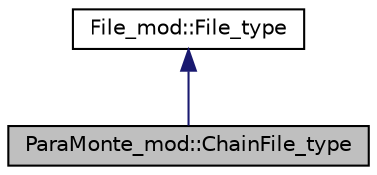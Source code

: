 digraph "ParaMonte_mod::ChainFile_type"
{
 // LATEX_PDF_SIZE
  edge [fontname="Helvetica",fontsize="10",labelfontname="Helvetica",labelfontsize="10"];
  node [fontname="Helvetica",fontsize="10",shape=record];
  Node1 [label="ParaMonte_mod::ChainFile_type",height=0.2,width=0.4,color="black", fillcolor="grey75", style="filled", fontcolor="black",tooltip=" "];
  Node2 -> Node1 [dir="back",color="midnightblue",fontsize="10",style="solid",fontname="Helvetica"];
  Node2 [label="File_mod::File_type",height=0.2,width=0.4,color="black", fillcolor="white", style="filled",URL="$structFile__mod_1_1File__type.html",tooltip=" "];
}
